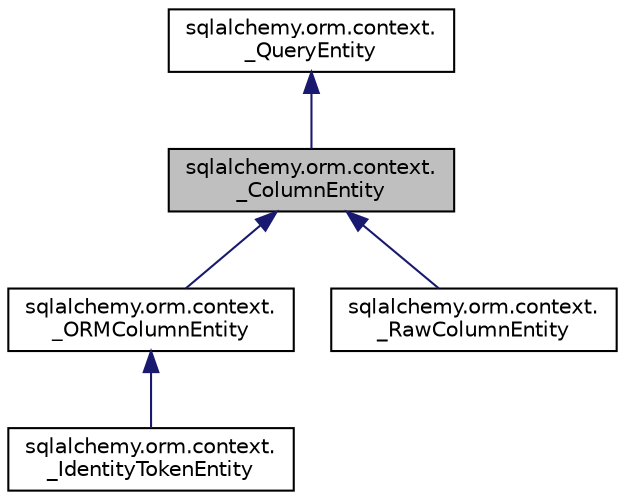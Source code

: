digraph "sqlalchemy.orm.context._ColumnEntity"
{
 // LATEX_PDF_SIZE
  edge [fontname="Helvetica",fontsize="10",labelfontname="Helvetica",labelfontsize="10"];
  node [fontname="Helvetica",fontsize="10",shape=record];
  Node1 [label="sqlalchemy.orm.context.\l_ColumnEntity",height=0.2,width=0.4,color="black", fillcolor="grey75", style="filled", fontcolor="black",tooltip=" "];
  Node2 -> Node1 [dir="back",color="midnightblue",fontsize="10",style="solid",fontname="Helvetica"];
  Node2 [label="sqlalchemy.orm.context.\l_QueryEntity",height=0.2,width=0.4,color="black", fillcolor="white", style="filled",URL="$classsqlalchemy_1_1orm_1_1context_1_1__QueryEntity.html",tooltip=" "];
  Node1 -> Node3 [dir="back",color="midnightblue",fontsize="10",style="solid",fontname="Helvetica"];
  Node3 [label="sqlalchemy.orm.context.\l_ORMColumnEntity",height=0.2,width=0.4,color="black", fillcolor="white", style="filled",URL="$classsqlalchemy_1_1orm_1_1context_1_1__ORMColumnEntity.html",tooltip=" "];
  Node3 -> Node4 [dir="back",color="midnightblue",fontsize="10",style="solid",fontname="Helvetica"];
  Node4 [label="sqlalchemy.orm.context.\l_IdentityTokenEntity",height=0.2,width=0.4,color="black", fillcolor="white", style="filled",URL="$classsqlalchemy_1_1orm_1_1context_1_1__IdentityTokenEntity.html",tooltip=" "];
  Node1 -> Node5 [dir="back",color="midnightblue",fontsize="10",style="solid",fontname="Helvetica"];
  Node5 [label="sqlalchemy.orm.context.\l_RawColumnEntity",height=0.2,width=0.4,color="black", fillcolor="white", style="filled",URL="$classsqlalchemy_1_1orm_1_1context_1_1__RawColumnEntity.html",tooltip=" "];
}
